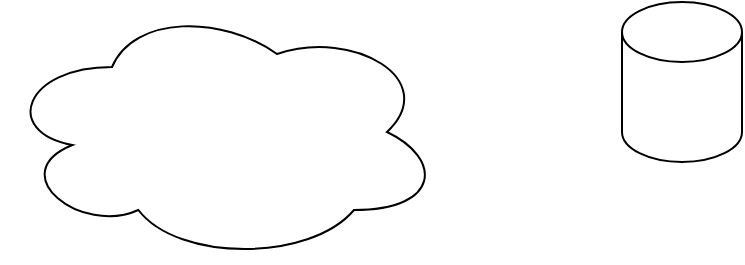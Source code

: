 <mxfile version="23.1.0" type="github">
  <diagram name="Page-1" id="5FPAJn_Bv6lRm_g0BMt3">
    <mxGraphModel dx="954" dy="675" grid="1" gridSize="10" guides="1" tooltips="1" connect="1" arrows="1" fold="1" page="1" pageScale="1" pageWidth="850" pageHeight="1100" math="0" shadow="0">
      <root>
        <mxCell id="0" />
        <mxCell id="1" parent="0" />
        <mxCell id="IhWA6i7yEcZ5959NRZEM-1" value="" style="ellipse;shape=cloud;whiteSpace=wrap;html=1;" vertex="1" parent="1">
          <mxGeometry x="260" y="260" width="220" height="130" as="geometry" />
        </mxCell>
        <mxCell id="IhWA6i7yEcZ5959NRZEM-2" value="" style="shape=cylinder3;whiteSpace=wrap;html=1;boundedLbl=1;backgroundOutline=1;size=15;" vertex="1" parent="1">
          <mxGeometry x="570" y="260" width="60" height="80" as="geometry" />
        </mxCell>
      </root>
    </mxGraphModel>
  </diagram>
</mxfile>
